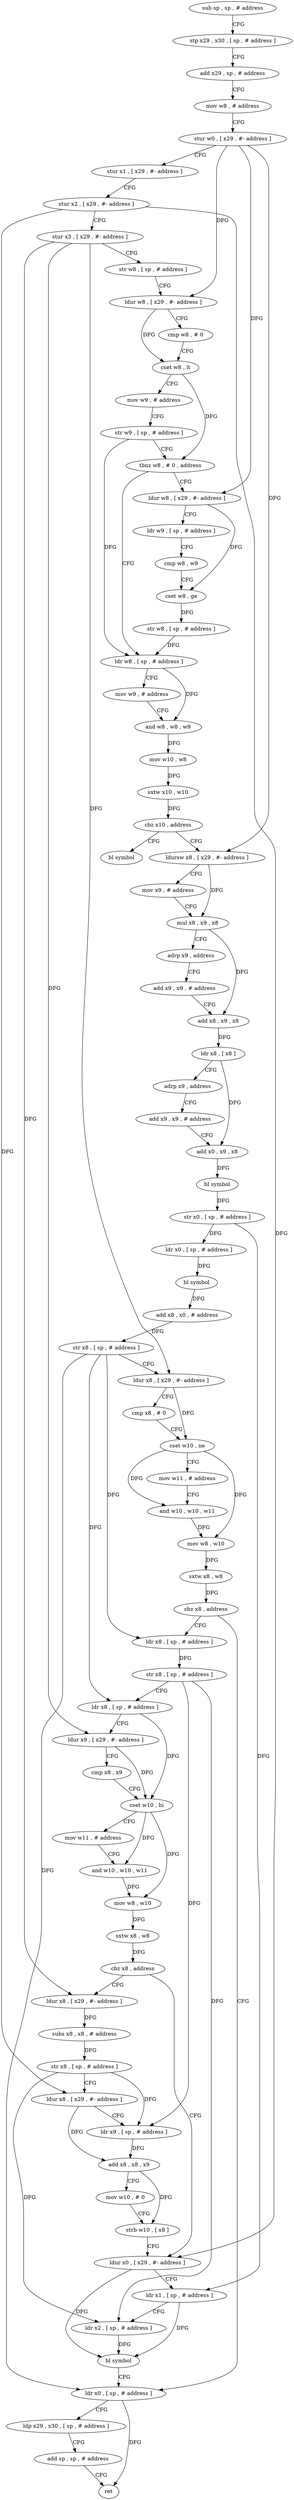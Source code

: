 digraph "func" {
"4227436" [label = "sub sp , sp , # address" ]
"4227440" [label = "stp x29 , x30 , [ sp , # address ]" ]
"4227444" [label = "add x29 , sp , # address" ]
"4227448" [label = "mov w8 , # address" ]
"4227452" [label = "stur w0 , [ x29 , #- address ]" ]
"4227456" [label = "stur x1 , [ x29 , #- address ]" ]
"4227460" [label = "stur x2 , [ x29 , #- address ]" ]
"4227464" [label = "stur x3 , [ x29 , #- address ]" ]
"4227468" [label = "str w8 , [ sp , # address ]" ]
"4227472" [label = "ldur w8 , [ x29 , #- address ]" ]
"4227476" [label = "cmp w8 , # 0" ]
"4227480" [label = "cset w8 , lt" ]
"4227484" [label = "mov w9 , # address" ]
"4227488" [label = "str w9 , [ sp , # address ]" ]
"4227492" [label = "tbnz w8 , # 0 , address" ]
"4227516" [label = "ldr w8 , [ sp , # address ]" ]
"4227496" [label = "ldur w8 , [ x29 , #- address ]" ]
"4227520" [label = "mov w9 , # address" ]
"4227524" [label = "and w8 , w8 , w9" ]
"4227528" [label = "mov w10 , w8" ]
"4227532" [label = "sxtw x10 , w10" ]
"4227536" [label = "cbz x10 , address" ]
"4227544" [label = "ldursw x8 , [ x29 , #- address ]" ]
"4227540" [label = "bl symbol" ]
"4227500" [label = "ldr w9 , [ sp , # address ]" ]
"4227504" [label = "cmp w8 , w9" ]
"4227508" [label = "cset w8 , ge" ]
"4227512" [label = "str w8 , [ sp , # address ]" ]
"4227548" [label = "mov x9 , # address" ]
"4227552" [label = "mul x8 , x9 , x8" ]
"4227556" [label = "adrp x9 , address" ]
"4227560" [label = "add x9 , x9 , # address" ]
"4227564" [label = "add x8 , x9 , x8" ]
"4227568" [label = "ldr x8 , [ x8 ]" ]
"4227572" [label = "adrp x9 , address" ]
"4227576" [label = "add x9 , x9 , # address" ]
"4227580" [label = "add x0 , x9 , x8" ]
"4227584" [label = "bl symbol" ]
"4227588" [label = "str x0 , [ sp , # address ]" ]
"4227592" [label = "ldr x0 , [ sp , # address ]" ]
"4227596" [label = "bl symbol" ]
"4227600" [label = "add x8 , x0 , # address" ]
"4227604" [label = "str x8 , [ sp , # address ]" ]
"4227608" [label = "ldur x8 , [ x29 , #- address ]" ]
"4227612" [label = "cmp x8 , # 0" ]
"4227616" [label = "cset w10 , ne" ]
"4227620" [label = "mov w11 , # address" ]
"4227624" [label = "and w10 , w10 , w11" ]
"4227628" [label = "mov w8 , w10" ]
"4227632" [label = "sxtw x8 , w8" ]
"4227636" [label = "cbz x8 , address" ]
"4227732" [label = "ldr x0 , [ sp , # address ]" ]
"4227640" [label = "ldr x8 , [ sp , # address ]" ]
"4227736" [label = "ldp x29 , x30 , [ sp , # address ]" ]
"4227740" [label = "add sp , sp , # address" ]
"4227744" [label = "ret" ]
"4227644" [label = "str x8 , [ sp , # address ]" ]
"4227648" [label = "ldr x8 , [ sp , # address ]" ]
"4227652" [label = "ldur x9 , [ x29 , #- address ]" ]
"4227656" [label = "cmp x8 , x9" ]
"4227660" [label = "cset w10 , hi" ]
"4227664" [label = "mov w11 , # address" ]
"4227668" [label = "and w10 , w10 , w11" ]
"4227672" [label = "mov w8 , w10" ]
"4227676" [label = "sxtw x8 , w8" ]
"4227680" [label = "cbz x8 , address" ]
"4227716" [label = "ldur x0 , [ x29 , #- address ]" ]
"4227684" [label = "ldur x8 , [ x29 , #- address ]" ]
"4227720" [label = "ldr x1 , [ sp , # address ]" ]
"4227724" [label = "ldr x2 , [ sp , # address ]" ]
"4227728" [label = "bl symbol" ]
"4227688" [label = "subs x8 , x8 , # address" ]
"4227692" [label = "str x8 , [ sp , # address ]" ]
"4227696" [label = "ldur x8 , [ x29 , #- address ]" ]
"4227700" [label = "ldr x9 , [ sp , # address ]" ]
"4227704" [label = "add x8 , x8 , x9" ]
"4227708" [label = "mov w10 , # 0" ]
"4227712" [label = "strb w10 , [ x8 ]" ]
"4227436" -> "4227440" [ label = "CFG" ]
"4227440" -> "4227444" [ label = "CFG" ]
"4227444" -> "4227448" [ label = "CFG" ]
"4227448" -> "4227452" [ label = "CFG" ]
"4227452" -> "4227456" [ label = "CFG" ]
"4227452" -> "4227472" [ label = "DFG" ]
"4227452" -> "4227496" [ label = "DFG" ]
"4227452" -> "4227544" [ label = "DFG" ]
"4227456" -> "4227460" [ label = "CFG" ]
"4227460" -> "4227464" [ label = "CFG" ]
"4227460" -> "4227716" [ label = "DFG" ]
"4227460" -> "4227696" [ label = "DFG" ]
"4227464" -> "4227468" [ label = "CFG" ]
"4227464" -> "4227608" [ label = "DFG" ]
"4227464" -> "4227652" [ label = "DFG" ]
"4227464" -> "4227684" [ label = "DFG" ]
"4227468" -> "4227472" [ label = "CFG" ]
"4227472" -> "4227476" [ label = "CFG" ]
"4227472" -> "4227480" [ label = "DFG" ]
"4227476" -> "4227480" [ label = "CFG" ]
"4227480" -> "4227484" [ label = "CFG" ]
"4227480" -> "4227492" [ label = "DFG" ]
"4227484" -> "4227488" [ label = "CFG" ]
"4227488" -> "4227492" [ label = "CFG" ]
"4227488" -> "4227516" [ label = "DFG" ]
"4227492" -> "4227516" [ label = "CFG" ]
"4227492" -> "4227496" [ label = "CFG" ]
"4227516" -> "4227520" [ label = "CFG" ]
"4227516" -> "4227524" [ label = "DFG" ]
"4227496" -> "4227500" [ label = "CFG" ]
"4227496" -> "4227508" [ label = "DFG" ]
"4227520" -> "4227524" [ label = "CFG" ]
"4227524" -> "4227528" [ label = "DFG" ]
"4227528" -> "4227532" [ label = "DFG" ]
"4227532" -> "4227536" [ label = "DFG" ]
"4227536" -> "4227544" [ label = "CFG" ]
"4227536" -> "4227540" [ label = "CFG" ]
"4227544" -> "4227548" [ label = "CFG" ]
"4227544" -> "4227552" [ label = "DFG" ]
"4227500" -> "4227504" [ label = "CFG" ]
"4227504" -> "4227508" [ label = "CFG" ]
"4227508" -> "4227512" [ label = "DFG" ]
"4227512" -> "4227516" [ label = "DFG" ]
"4227548" -> "4227552" [ label = "CFG" ]
"4227552" -> "4227556" [ label = "CFG" ]
"4227552" -> "4227564" [ label = "DFG" ]
"4227556" -> "4227560" [ label = "CFG" ]
"4227560" -> "4227564" [ label = "CFG" ]
"4227564" -> "4227568" [ label = "DFG" ]
"4227568" -> "4227572" [ label = "CFG" ]
"4227568" -> "4227580" [ label = "DFG" ]
"4227572" -> "4227576" [ label = "CFG" ]
"4227576" -> "4227580" [ label = "CFG" ]
"4227580" -> "4227584" [ label = "DFG" ]
"4227584" -> "4227588" [ label = "DFG" ]
"4227588" -> "4227592" [ label = "DFG" ]
"4227588" -> "4227720" [ label = "DFG" ]
"4227592" -> "4227596" [ label = "DFG" ]
"4227596" -> "4227600" [ label = "DFG" ]
"4227600" -> "4227604" [ label = "DFG" ]
"4227604" -> "4227608" [ label = "CFG" ]
"4227604" -> "4227732" [ label = "DFG" ]
"4227604" -> "4227640" [ label = "DFG" ]
"4227604" -> "4227648" [ label = "DFG" ]
"4227608" -> "4227612" [ label = "CFG" ]
"4227608" -> "4227616" [ label = "DFG" ]
"4227612" -> "4227616" [ label = "CFG" ]
"4227616" -> "4227620" [ label = "CFG" ]
"4227616" -> "4227624" [ label = "DFG" ]
"4227616" -> "4227628" [ label = "DFG" ]
"4227620" -> "4227624" [ label = "CFG" ]
"4227624" -> "4227628" [ label = "DFG" ]
"4227628" -> "4227632" [ label = "DFG" ]
"4227632" -> "4227636" [ label = "DFG" ]
"4227636" -> "4227732" [ label = "CFG" ]
"4227636" -> "4227640" [ label = "CFG" ]
"4227732" -> "4227736" [ label = "CFG" ]
"4227732" -> "4227744" [ label = "DFG" ]
"4227640" -> "4227644" [ label = "DFG" ]
"4227736" -> "4227740" [ label = "CFG" ]
"4227740" -> "4227744" [ label = "CFG" ]
"4227644" -> "4227648" [ label = "CFG" ]
"4227644" -> "4227724" [ label = "DFG" ]
"4227644" -> "4227700" [ label = "DFG" ]
"4227648" -> "4227652" [ label = "CFG" ]
"4227648" -> "4227660" [ label = "DFG" ]
"4227652" -> "4227656" [ label = "CFG" ]
"4227652" -> "4227660" [ label = "DFG" ]
"4227656" -> "4227660" [ label = "CFG" ]
"4227660" -> "4227664" [ label = "CFG" ]
"4227660" -> "4227668" [ label = "DFG" ]
"4227660" -> "4227672" [ label = "DFG" ]
"4227664" -> "4227668" [ label = "CFG" ]
"4227668" -> "4227672" [ label = "DFG" ]
"4227672" -> "4227676" [ label = "DFG" ]
"4227676" -> "4227680" [ label = "DFG" ]
"4227680" -> "4227716" [ label = "CFG" ]
"4227680" -> "4227684" [ label = "CFG" ]
"4227716" -> "4227720" [ label = "CFG" ]
"4227716" -> "4227728" [ label = "DFG" ]
"4227684" -> "4227688" [ label = "DFG" ]
"4227720" -> "4227724" [ label = "CFG" ]
"4227720" -> "4227728" [ label = "DFG" ]
"4227724" -> "4227728" [ label = "DFG" ]
"4227728" -> "4227732" [ label = "CFG" ]
"4227688" -> "4227692" [ label = "DFG" ]
"4227692" -> "4227696" [ label = "CFG" ]
"4227692" -> "4227724" [ label = "DFG" ]
"4227692" -> "4227700" [ label = "DFG" ]
"4227696" -> "4227700" [ label = "CFG" ]
"4227696" -> "4227704" [ label = "DFG" ]
"4227700" -> "4227704" [ label = "DFG" ]
"4227704" -> "4227708" [ label = "CFG" ]
"4227704" -> "4227712" [ label = "DFG" ]
"4227708" -> "4227712" [ label = "CFG" ]
"4227712" -> "4227716" [ label = "CFG" ]
}
